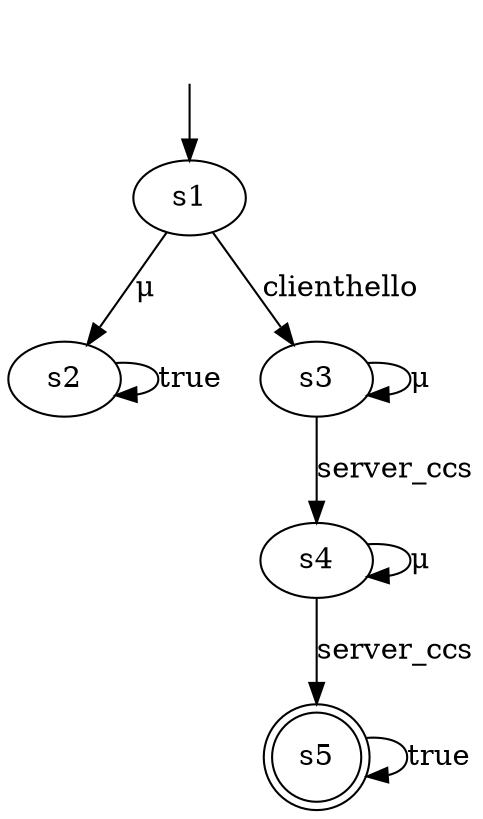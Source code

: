 digraph bug_7 {
s1 [label="s1"];
s2 [label="s2"];
s3 [label="s3"];
s4 [label="s4"];
s5 [label="s5", shape=doublecircle];
s1 -> s2  [label="μ"];
s1 -> s3  [label="clienthello"];
s2 -> s2  [label="true"];
s3 -> s3  [label="μ"];
s3 -> s4  [label="server_ccs"];
s4 -> s4  [label="μ"];
s4 -> s5  [label="server_ccs"];
s5 -> s5  [label="true"];
__start0 [label="", shape=none];
__start0 -> s1  [label=""];
}
